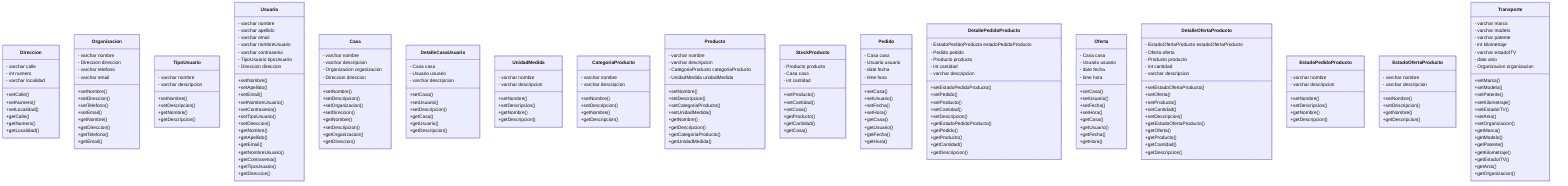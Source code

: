 classDiagram
    class Direccion {
        - varchar calle
        - int numero
        - varchar localidad
        
        +setCalle()
        +setNumero()
        +setLocalidad()

        +getCalle()
        +getNumero()
        +getLocalidad()
    }
    class Organizacion {
        - varchar nombre
        - Direccion direccion
        - varchar telefono
        - varchar email

        +setNombre()
        +setDireccion()
        +setTelefono()
        +setEmail()

        +getNombre()
        +getDireccion()
        +getTelefono()
        +getEmail()
    }
    class TipoUsuario {
        - varchar nombre
        - varchar descripcion

        +setNombre()
        +setDescripcion()

        +getNombre()
        +getDescripcion()
    }
    class Usuario {
        - varchar nombre
        - varchar apellido
        - varchar email
        - varchar nombreUsuario
        - varchar contrasenia
        - TipoUsuario tipoUsuario
        - Direccion direccion

        +setNombre()
        +setApellido()
        +setEmail()
        +setNombreUsuario()
        +setContrasenia()
        +setTipoUsuario()
        +setDireccion()

        +getNombre()
        +getApellido()
        +getEmail()
        +getNombreUsuario()
        +getContrasenia()
        +getTipoUsuario()
        +getDireccion()
    }
    class Casa {
        - varchar nombre
        - varchar descripcion
        - Organizacion organizacion
        - Direccion direccion

        +setNombre()
        +setDescripcion()
        +setOrganizacion()
        +setDireccion()

        +getNombre()
        +setDescripcion()
        +getOrganizacion()
        +getDireccion()
    }
    class DetalleCasaUsuario {
        - Casa casa
        - Usuario usuario
        - varchar descripcion

        +setCasa()
        +setUsuario()
        +setDescripcion()

        +getCasa()
        +getUsuario()
        +getDescripcion()
    }
    class UnidadMedida {
        - varchar nombre
        - varchar descripcion

        +setNombre()
        +setDescripcion()

        +getNombre()
        +getDescripcion()
    }
    class CategoriaProducto {
        - varchar nombre
        - varchar descripcion

        +setNombre()
        +setDescripcion()

        +getNombre()
        +getDescripcion()
    } 
    class Producto {
        - varchar nombre
        - varchar descripcion
        - CategoriaProducto categoriaProducto
        - UnidadMedida unidadMedida

        +setNombre()
        +setDescripcion()
        +setCategoriaProducto()
        +setUnidadMedida()

        +getNombre()
        +getDescripcion()
        +getCategoriaProducto()
        +getUnidadMedida()
    }
    class StockProducto {
        - Producto producto
        - Casa casa
        - int cantidad

        +setProducto()
        +setCantidad()
        +setCasa()

        +getProducto()
        +getCantidad()
        +getCasa()
    }
    class Pedido {
        - Casa casa
        - Usuario usuario
        - date fecha
        - time hora

        +setCasa()
        +setUsuario()
        +setFecha()
        +setHora()

        +getCasa()
        +getUsuario()
        +getFecha()
        +getHora()
    }
    class DetallePedidoProducto {
        - EstadoPedidoProducto estadoPedidoProducto
        - Pedido pedido
        - Producto producto
        - int cantidad
        - varchar descripcion

        +setEstadoPedidoProducto()
        +setPedido()
        +setProducto()
        +setCantidad()
        +setDescripcion()

        +getEstadoPedidoProducto()
        +getPedido()
        +getProducto()
        +getCantidad()
        +getDescripcion()
    }
    class Oferta {
        - Casa casa
        - Usuario usuario
        - date fecha
        - time hora

        +setCasa()
        +setUsuario()
        +setFecha()
        +setHora()

        +getCasa()
        +getUsuario()
        +getFecha()
        +getHora()
    }
    class DetalleOfertaProducto {
        - EstadoOfertaProducto estadoOfertaProducto
        - Oferta oferta
        - Producto producto
        - int cantidad
        - varchar descripcion

        +setEstadoOfertaProducto()
        +setOferta()
        +setProducto()
        +setCantidad()
        +setDescripcion()

        +getEstadoOfertaProducto()
        +getOferta()
        +getProducto()
        +getCantidad()
        +getDescripcion()
    }
    class EstadoPedidoProducto {
        - varchar nombre
        - varchar descripcion

        +setNombre()
        +setDescripcion()

        +getNombre()
        +getDescripcion()
    }
    class EstadoOfertaProducto {
        - varchar nombre
        - varchar descripcion

        +setNombre()
        +setDescripcion()

        +getNombre()
        +getDescripcion()
    }
    class Transporte {
        - varchar marca
        - varchar modelo
        - varchar patente
        - int kilometraje
        - varchar estadoITV
        - date anio
        - Organizacion organizacion

        +setMarca()
        +setModelo()
        +setPatente()
        +setKilometraje()
        +setEstadoITV()
        +setAnio()
        +setOrganizacion()

        +getMarca()
        +getModelo()
        +getPatente()
        +getKilometraje()
        +getEstadoITV()
        +getAnio()
        +getOrganizacion()
    }